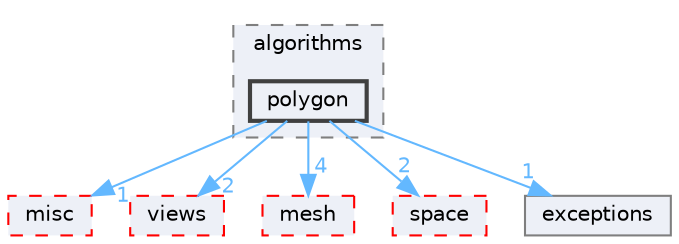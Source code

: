 digraph "/home/runner/work/vclib/vclib/include/vclib/algorithms/polygon"
{
 // LATEX_PDF_SIZE
  bgcolor="transparent";
  edge [fontname=Helvetica,fontsize=10,labelfontname=Helvetica,labelfontsize=10];
  node [fontname=Helvetica,fontsize=10,shape=box,height=0.2,width=0.4];
  compound=true
  subgraph clusterdir_184ccdea67371fe98b8576ffb8dc8f0b {
    graph [ bgcolor="#edf0f7", pencolor="grey50", label="algorithms", fontname=Helvetica,fontsize=10 style="filled,dashed", URL="dir_184ccdea67371fe98b8576ffb8dc8f0b.html",tooltip=""]
  dir_b71a624c868ac2c9e6ac383c0ced45fd [label="polygon", fillcolor="#edf0f7", color="grey25", style="filled,bold", URL="dir_b71a624c868ac2c9e6ac383c0ced45fd.html",tooltip=""];
  }
  dir_1d5d86545c5ee72848d4833136f0caa9 [label="misc", fillcolor="#edf0f7", color="red", style="filled,dashed", URL="dir_1d5d86545c5ee72848d4833136f0caa9.html",tooltip=""];
  dir_73c7b2964be4f83c14fe98a3a9281ec6 [label="views", fillcolor="#edf0f7", color="red", style="filled,dashed", URL="dir_73c7b2964be4f83c14fe98a3a9281ec6.html",tooltip=""];
  dir_b7cba7c08bd1746e313314f7773d6465 [label="mesh", fillcolor="#edf0f7", color="red", style="filled,dashed", URL="dir_b7cba7c08bd1746e313314f7773d6465.html",tooltip=""];
  dir_f5c67e0d94465501863c6ccee7fad822 [label="space", fillcolor="#edf0f7", color="red", style="filled,dashed", URL="dir_f5c67e0d94465501863c6ccee7fad822.html",tooltip=""];
  dir_faecc92ba3fe640bc81c479e685075f2 [label="exceptions", fillcolor="#edf0f7", color="grey50", style="filled", URL="dir_faecc92ba3fe640bc81c479e685075f2.html",tooltip=""];
  dir_b71a624c868ac2c9e6ac383c0ced45fd->dir_1d5d86545c5ee72848d4833136f0caa9 [headlabel="1", labeldistance=1.5 headhref="dir_000045_000038.html" color="steelblue1" fontcolor="steelblue1"];
  dir_b71a624c868ac2c9e6ac383c0ced45fd->dir_73c7b2964be4f83c14fe98a3a9281ec6 [headlabel="2", labeldistance=1.5 headhref="dir_000045_000060.html" color="steelblue1" fontcolor="steelblue1"];
  dir_b71a624c868ac2c9e6ac383c0ced45fd->dir_b7cba7c08bd1746e313314f7773d6465 [headlabel="4", labeldistance=1.5 headhref="dir_000045_000035.html" color="steelblue1" fontcolor="steelblue1"];
  dir_b71a624c868ac2c9e6ac383c0ced45fd->dir_f5c67e0d94465501863c6ccee7fad822 [headlabel="2", labeldistance=1.5 headhref="dir_000045_000053.html" color="steelblue1" fontcolor="steelblue1"];
  dir_b71a624c868ac2c9e6ac383c0ced45fd->dir_faecc92ba3fe640bc81c479e685075f2 [headlabel="1", labeldistance=1.5 headhref="dir_000045_000012.html" color="steelblue1" fontcolor="steelblue1"];
}
